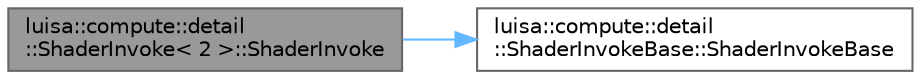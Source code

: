 digraph "luisa::compute::detail::ShaderInvoke&lt; 2 &gt;::ShaderInvoke"
{
 // LATEX_PDF_SIZE
  bgcolor="transparent";
  edge [fontname=Helvetica,fontsize=10,labelfontname=Helvetica,labelfontsize=10];
  node [fontname=Helvetica,fontsize=10,shape=box,height=0.2,width=0.4];
  rankdir="LR";
  Node1 [id="Node000001",label="luisa::compute::detail\l::ShaderInvoke\< 2 \>::ShaderInvoke",height=0.2,width=0.4,color="gray40", fillcolor="grey60", style="filled", fontcolor="black",tooltip=" "];
  Node1 -> Node2 [id="edge2_Node000001_Node000002",color="steelblue1",style="solid",tooltip=" "];
  Node2 [id="Node000002",label="luisa::compute::detail\l::ShaderInvokeBase::ShaderInvokeBase",height=0.2,width=0.4,color="grey40", fillcolor="white", style="filled",URL="$classluisa_1_1compute_1_1detail_1_1_shader_invoke_base.html#a08de388dd59cea7ee1771bf75fb68b00",tooltip=" "];
}
